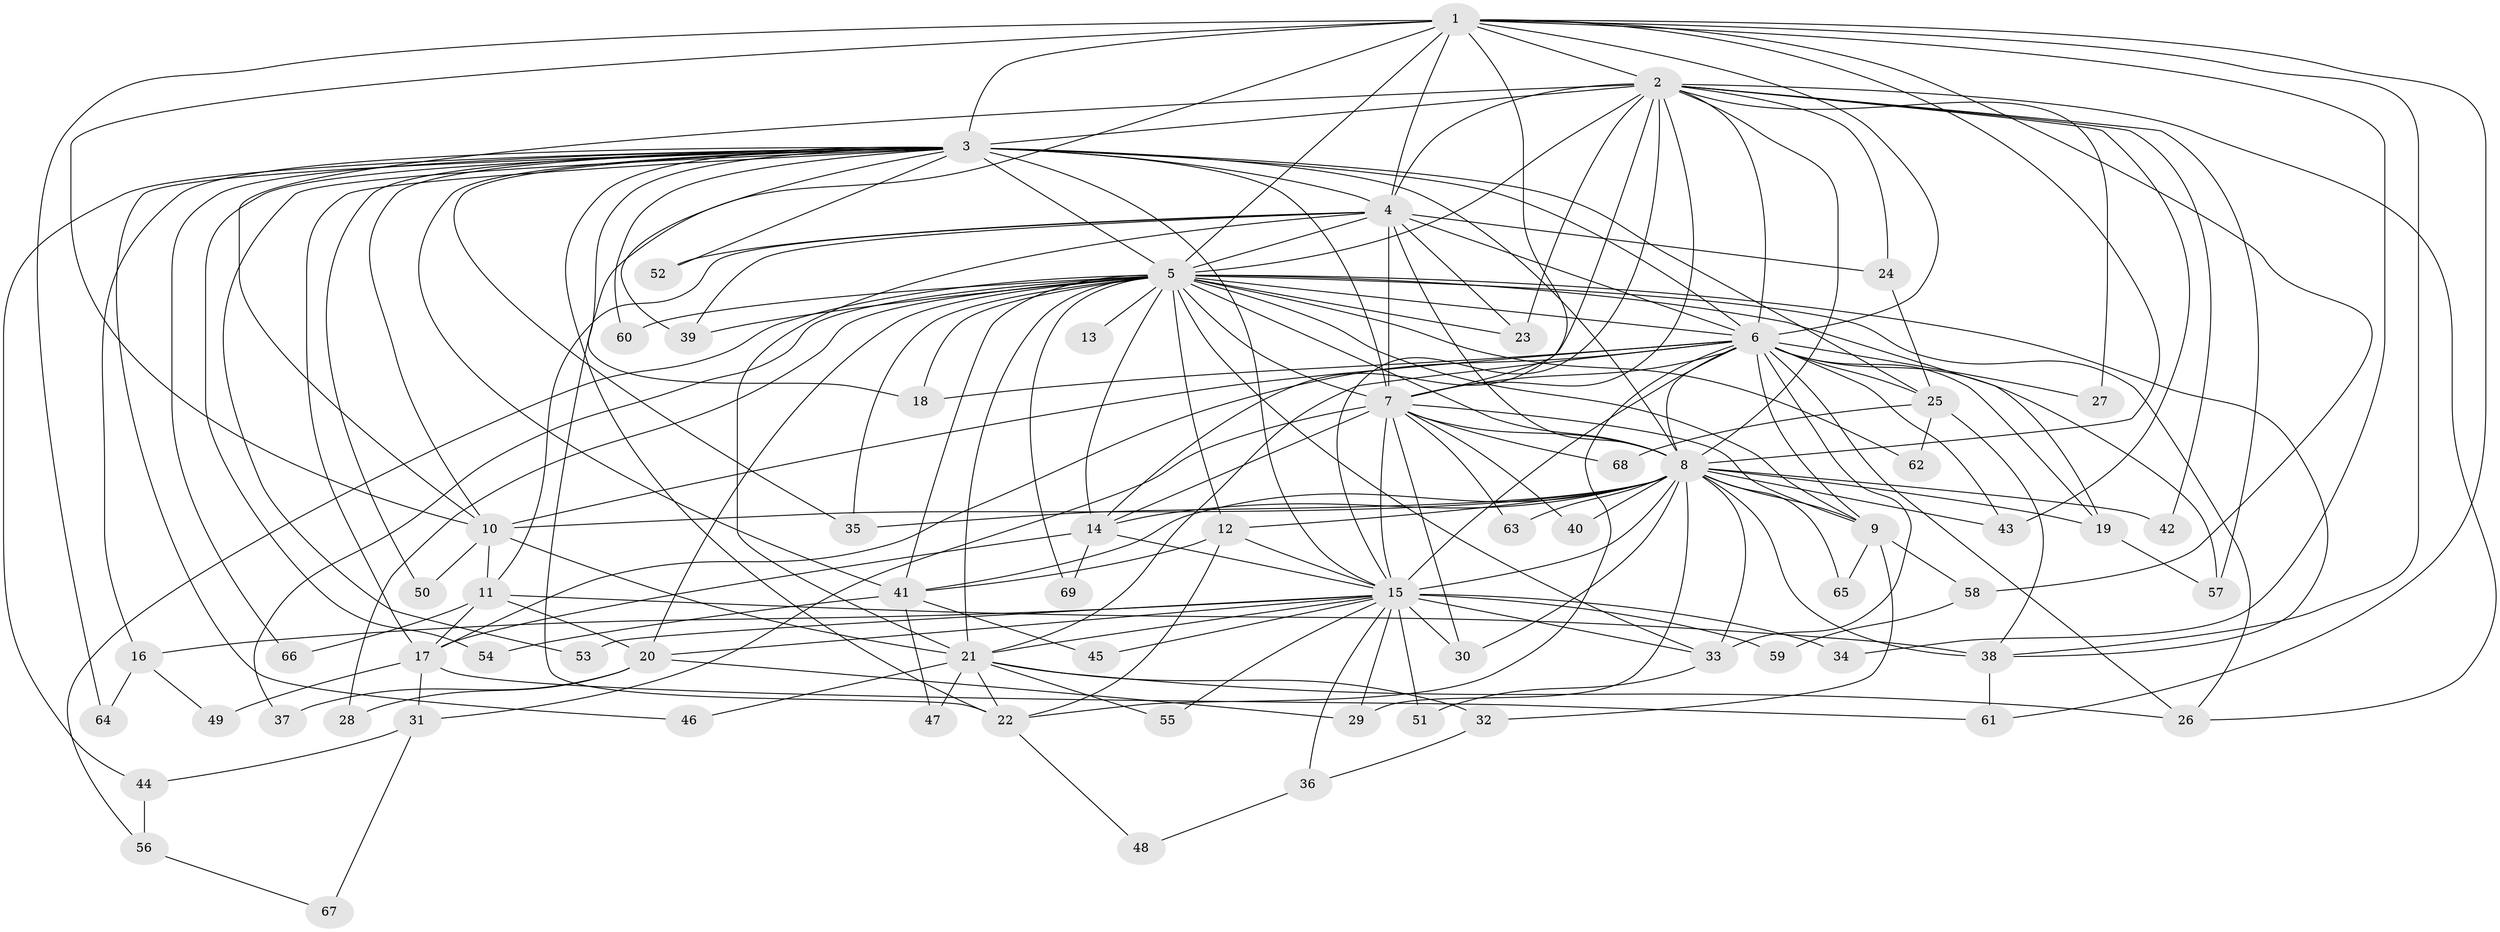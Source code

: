 // original degree distribution, {18: 0.021739130434782608, 17: 0.014492753623188406, 25: 0.007246376811594203, 23: 0.007246376811594203, 34: 0.007246376811594203, 37: 0.007246376811594203, 31: 0.007246376811594203, 5: 0.057971014492753624, 4: 0.09420289855072464, 6: 0.028985507246376812, 2: 0.5362318840579711, 7: 0.014492753623188406, 3: 0.18840579710144928, 8: 0.007246376811594203}
// Generated by graph-tools (version 1.1) at 2025/34/03/09/25 02:34:51]
// undirected, 69 vertices, 190 edges
graph export_dot {
graph [start="1"]
  node [color=gray90,style=filled];
  1;
  2;
  3;
  4;
  5;
  6;
  7;
  8;
  9;
  10;
  11;
  12;
  13;
  14;
  15;
  16;
  17;
  18;
  19;
  20;
  21;
  22;
  23;
  24;
  25;
  26;
  27;
  28;
  29;
  30;
  31;
  32;
  33;
  34;
  35;
  36;
  37;
  38;
  39;
  40;
  41;
  42;
  43;
  44;
  45;
  46;
  47;
  48;
  49;
  50;
  51;
  52;
  53;
  54;
  55;
  56;
  57;
  58;
  59;
  60;
  61;
  62;
  63;
  64;
  65;
  66;
  67;
  68;
  69;
  1 -- 2 [weight=2.0];
  1 -- 3 [weight=3.0];
  1 -- 4 [weight=1.0];
  1 -- 5 [weight=1.0];
  1 -- 6 [weight=1.0];
  1 -- 7 [weight=1.0];
  1 -- 8 [weight=1.0];
  1 -- 10 [weight=2.0];
  1 -- 22 [weight=1.0];
  1 -- 34 [weight=1.0];
  1 -- 38 [weight=1.0];
  1 -- 58 [weight=1.0];
  1 -- 61 [weight=1.0];
  1 -- 64 [weight=1.0];
  2 -- 3 [weight=4.0];
  2 -- 4 [weight=3.0];
  2 -- 5 [weight=3.0];
  2 -- 6 [weight=2.0];
  2 -- 7 [weight=3.0];
  2 -- 8 [weight=3.0];
  2 -- 10 [weight=1.0];
  2 -- 14 [weight=1.0];
  2 -- 15 [weight=1.0];
  2 -- 23 [weight=1.0];
  2 -- 24 [weight=2.0];
  2 -- 26 [weight=1.0];
  2 -- 27 [weight=1.0];
  2 -- 42 [weight=1.0];
  2 -- 43 [weight=1.0];
  2 -- 57 [weight=1.0];
  3 -- 4 [weight=2.0];
  3 -- 5 [weight=2.0];
  3 -- 6 [weight=2.0];
  3 -- 7 [weight=2.0];
  3 -- 8 [weight=2.0];
  3 -- 10 [weight=1.0];
  3 -- 15 [weight=2.0];
  3 -- 16 [weight=1.0];
  3 -- 17 [weight=1.0];
  3 -- 18 [weight=1.0];
  3 -- 22 [weight=1.0];
  3 -- 25 [weight=1.0];
  3 -- 35 [weight=1.0];
  3 -- 39 [weight=1.0];
  3 -- 41 [weight=1.0];
  3 -- 44 [weight=1.0];
  3 -- 46 [weight=1.0];
  3 -- 50 [weight=1.0];
  3 -- 52 [weight=2.0];
  3 -- 53 [weight=1.0];
  3 -- 54 [weight=1.0];
  3 -- 60 [weight=1.0];
  3 -- 66 [weight=1.0];
  4 -- 5 [weight=1.0];
  4 -- 6 [weight=2.0];
  4 -- 7 [weight=1.0];
  4 -- 8 [weight=1.0];
  4 -- 11 [weight=1.0];
  4 -- 21 [weight=7.0];
  4 -- 23 [weight=1.0];
  4 -- 24 [weight=1.0];
  4 -- 39 [weight=1.0];
  4 -- 52 [weight=1.0];
  5 -- 6 [weight=1.0];
  5 -- 7 [weight=1.0];
  5 -- 8 [weight=1.0];
  5 -- 9 [weight=1.0];
  5 -- 12 [weight=2.0];
  5 -- 13 [weight=1.0];
  5 -- 14 [weight=1.0];
  5 -- 18 [weight=1.0];
  5 -- 19 [weight=1.0];
  5 -- 20 [weight=1.0];
  5 -- 21 [weight=1.0];
  5 -- 23 [weight=1.0];
  5 -- 26 [weight=1.0];
  5 -- 28 [weight=1.0];
  5 -- 33 [weight=1.0];
  5 -- 35 [weight=1.0];
  5 -- 37 [weight=1.0];
  5 -- 38 [weight=1.0];
  5 -- 39 [weight=1.0];
  5 -- 41 [weight=1.0];
  5 -- 56 [weight=1.0];
  5 -- 60 [weight=1.0];
  5 -- 62 [weight=1.0];
  5 -- 69 [weight=1.0];
  6 -- 7 [weight=1.0];
  6 -- 8 [weight=1.0];
  6 -- 9 [weight=1.0];
  6 -- 10 [weight=1.0];
  6 -- 15 [weight=12.0];
  6 -- 17 [weight=1.0];
  6 -- 18 [weight=1.0];
  6 -- 19 [weight=1.0];
  6 -- 21 [weight=1.0];
  6 -- 22 [weight=1.0];
  6 -- 25 [weight=1.0];
  6 -- 26 [weight=1.0];
  6 -- 27 [weight=2.0];
  6 -- 33 [weight=1.0];
  6 -- 43 [weight=1.0];
  6 -- 57 [weight=1.0];
  7 -- 8 [weight=1.0];
  7 -- 9 [weight=1.0];
  7 -- 14 [weight=1.0];
  7 -- 15 [weight=1.0];
  7 -- 30 [weight=1.0];
  7 -- 31 [weight=1.0];
  7 -- 40 [weight=1.0];
  7 -- 63 [weight=1.0];
  7 -- 68 [weight=1.0];
  8 -- 9 [weight=1.0];
  8 -- 10 [weight=1.0];
  8 -- 12 [weight=1.0];
  8 -- 14 [weight=1.0];
  8 -- 15 [weight=1.0];
  8 -- 19 [weight=1.0];
  8 -- 29 [weight=1.0];
  8 -- 30 [weight=1.0];
  8 -- 33 [weight=1.0];
  8 -- 35 [weight=1.0];
  8 -- 38 [weight=2.0];
  8 -- 40 [weight=1.0];
  8 -- 41 [weight=1.0];
  8 -- 42 [weight=2.0];
  8 -- 43 [weight=1.0];
  8 -- 63 [weight=2.0];
  8 -- 65 [weight=1.0];
  9 -- 32 [weight=1.0];
  9 -- 58 [weight=1.0];
  9 -- 65 [weight=1.0];
  10 -- 11 [weight=1.0];
  10 -- 21 [weight=1.0];
  10 -- 50 [weight=1.0];
  11 -- 17 [weight=1.0];
  11 -- 20 [weight=1.0];
  11 -- 38 [weight=1.0];
  11 -- 66 [weight=1.0];
  12 -- 15 [weight=1.0];
  12 -- 22 [weight=1.0];
  12 -- 41 [weight=1.0];
  14 -- 15 [weight=1.0];
  14 -- 17 [weight=1.0];
  14 -- 69 [weight=1.0];
  15 -- 16 [weight=1.0];
  15 -- 20 [weight=1.0];
  15 -- 21 [weight=3.0];
  15 -- 29 [weight=1.0];
  15 -- 30 [weight=1.0];
  15 -- 33 [weight=1.0];
  15 -- 34 [weight=1.0];
  15 -- 36 [weight=1.0];
  15 -- 45 [weight=1.0];
  15 -- 51 [weight=1.0];
  15 -- 53 [weight=1.0];
  15 -- 55 [weight=1.0];
  15 -- 59 [weight=1.0];
  16 -- 49 [weight=1.0];
  16 -- 64 [weight=1.0];
  17 -- 31 [weight=1.0];
  17 -- 49 [weight=1.0];
  17 -- 61 [weight=1.0];
  19 -- 57 [weight=1.0];
  20 -- 28 [weight=1.0];
  20 -- 29 [weight=2.0];
  20 -- 37 [weight=1.0];
  21 -- 22 [weight=1.0];
  21 -- 26 [weight=1.0];
  21 -- 32 [weight=1.0];
  21 -- 46 [weight=1.0];
  21 -- 47 [weight=1.0];
  21 -- 55 [weight=1.0];
  22 -- 48 [weight=1.0];
  24 -- 25 [weight=2.0];
  25 -- 38 [weight=1.0];
  25 -- 62 [weight=1.0];
  25 -- 68 [weight=1.0];
  31 -- 44 [weight=1.0];
  31 -- 67 [weight=1.0];
  32 -- 36 [weight=1.0];
  33 -- 51 [weight=1.0];
  36 -- 48 [weight=1.0];
  38 -- 61 [weight=1.0];
  41 -- 45 [weight=1.0];
  41 -- 47 [weight=1.0];
  41 -- 54 [weight=1.0];
  44 -- 56 [weight=1.0];
  56 -- 67 [weight=1.0];
  58 -- 59 [weight=1.0];
}
